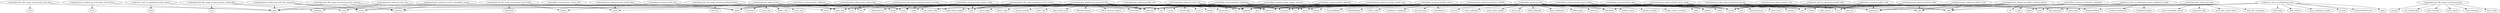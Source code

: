 digraph callgraph {
  "scripts/generate_file_usage_inventory.py:git_tracked_files" -> "run";
  "scripts/generate_file_usage_inventory.py:git_tracked_files" -> "splitlines";
  "scripts/generate_file_usage_inventory.py:git_tracked_files" -> "strip";
  "scripts/generate_file_usage_inventory.py:count_lines" -> "open";
  "scripts/generate_file_usage_inventory.py:count_lines" -> "sum";
  "scripts/generate_file_usage_inventory.py:load_overrides" -> "RuntimeError";
  "scripts/generate_file_usage_inventory.py:load_overrides" -> "exists";
  "scripts/generate_file_usage_inventory.py:load_overrides" -> "get";
  "scripts/generate_file_usage_inventory.py:load_overrides" -> "items";
  "scripts/generate_file_usage_inventory.py:load_overrides" -> "loads";
  "scripts/generate_file_usage_inventory.py:load_overrides" -> "read_text";
  "scripts/generate_file_usage_inventory.py:load_overrides" -> "str";
  "scripts/generate_file_usage_inventory.py:classify" -> "InventoryEntry";
  "scripts/generate_file_usage_inventory.py:classify" -> "count_lines";
  "scripts/generate_file_usage_inventory.py:classify" -> "get";
  "scripts/generate_file_usage_inventory.py:classify" -> "matches";
  "scripts/generate_file_usage_inventory.py:classify" -> "next";
  "scripts/generate_file_usage_inventory.py:write_summary" -> "mkdir";
  "scripts/generate_file_usage_inventory.py:write_summary" -> "open";
  "scripts/generate_file_usage_inventory.py:write_summary" -> "writer";
  "scripts/generate_file_usage_inventory.py:write_summary" -> "writerow";
  "scripts/generate_file_usage_inventory.py:write_totals" -> "dumps";
  "scripts/generate_file_usage_inventory.py:write_totals" -> "setdefault";
  "scripts/generate_file_usage_inventory.py:write_totals" -> "write_text";
  "scripts/generate_file_usage_inventory.py:write_report" -> "get";
  "scripts/generate_file_usage_inventory.py:write_report" -> "join";
  "scripts/generate_file_usage_inventory.py:write_report" -> "loads";
  "scripts/generate_file_usage_inventory.py:write_report" -> "read_text";
  "scripts/generate_file_usage_inventory.py:write_report" -> "write_text";
  "scripts/generate_file_usage_inventory.py:main" -> "classify";
  "scripts/generate_file_usage_inventory.py:main" -> "git_tracked_files";
  "scripts/generate_file_usage_inventory.py:main" -> "load_overrides";
  "scripts/generate_file_usage_inventory.py:main" -> "write_report";
  "scripts/generate_file_usage_inventory.py:main" -> "write_summary";
  "scripts/generate_file_usage_inventory.py:main" -> "write_totals";
  "scripts/generate_file_usage_inventory.py:Rule.matches" -> "any";
  "scripts/generate_file_usage_inventory.py:Rule.matches" -> "fnmatch";
  "scripts/generate_analysis.py:iter_python_files" -> "exists";
  "scripts/generate_analysis.py:iter_python_files" -> "rglob";
  "scripts/generate_analysis.py:load_module_map" -> "as_posix";
  "scripts/generate_analysis.py:load_module_map" -> "relative_to";
  "scripts/generate_analysis.py:load_module_map" -> "replace";
  "scripts/generate_analysis.py:infer_role" -> "startswith";
  "scripts/generate_analysis.py:extract_symbols" -> "append";
  "scripts/generate_analysis.py:extract_symbols" -> "isinstance";
  "scripts/generate_analysis.py:collect_external_imports" -> "add";
  "scripts/generate_analysis.py:collect_external_imports" -> "all";
  "scripts/generate_analysis.py:collect_external_imports" -> "isinstance";
  "scripts/generate_analysis.py:collect_external_imports" -> "set";
  "scripts/generate_analysis.py:collect_external_imports" -> "sorted";
  "scripts/generate_analysis.py:collect_external_imports" -> "split";
  "scripts/generate_analysis.py:collect_external_imports" -> "startswith";
  "scripts/generate_analysis.py:collect_external_imports" -> "walk";
  "scripts/generate_analysis.py:detect_risks" -> "add";
  "scripts/generate_analysis.py:detect_risks" -> "isinstance";
  "scripts/generate_analysis.py:detect_risks" -> "set";
  "scripts/generate_analysis.py:detect_risks" -> "sorted";
  "scripts/generate_analysis.py:detect_risks" -> "walk";
  "scripts/generate_analysis.py:detect_flags" -> "add";
  "scripts/generate_analysis.py:detect_flags" -> "set";
  "scripts/generate_analysis.py:detect_flags" -> "sorted";
  "scripts/generate_analysis.py:summarise_files" -> "ModuleSummary";
  "scripts/generate_analysis.py:summarise_files" -> "append";
  "scripts/generate_analysis.py:summarise_files" -> "as_posix";
  "scripts/generate_analysis.py:summarise_files" -> "collect_external_imports";
  "scripts/generate_analysis.py:summarise_files" -> "detect_flags";
  "scripts/generate_analysis.py:summarise_files" -> "detect_risks";
  "scripts/generate_analysis.py:summarise_files" -> "extract_symbols";
  "scripts/generate_analysis.py:summarise_files" -> "infer_role";
  "scripts/generate_analysis.py:summarise_files" -> "iter_python_files";
  "scripts/generate_analysis.py:summarise_files" -> "join";
  "scripts/generate_analysis.py:summarise_files" -> "list";
  "scripts/generate_analysis.py:summarise_files" -> "load_module_map";
  "scripts/generate_analysis.py:summarise_files" -> "parse";
  "scripts/generate_analysis.py:summarise_files" -> "read_text";
  "scripts/generate_analysis.py:summarise_files" -> "relative_to";
  "scripts/generate_analysis.py:summarise_files" -> "sort";
  "scripts/generate_analysis.py:summarise_files" -> "str";
  "scripts/generate_analysis.py:write_file_summaries" -> "mkdir";
  "scripts/generate_analysis.py:write_file_summaries" -> "open";
  "scripts/generate_analysis.py:write_file_summaries" -> "writer";
  "scripts/generate_analysis.py:write_file_summaries" -> "writerow";
  "scripts/generate_analysis.py:write_data_control_flows" -> "open";
  "scripts/generate_analysis.py:write_data_control_flows" -> "write";
  "scripts/generate_analysis.py:write_traceability_matrix" -> "append";
  "scripts/generate_analysis.py:write_traceability_matrix" -> "items";
  "scripts/generate_analysis.py:write_traceability_matrix" -> "open";
  "scripts/generate_analysis.py:write_traceability_matrix" -> "writer";
  "scripts/generate_analysis.py:write_traceability_matrix" -> "writerow";
  "scripts/generate_analysis.py:main" -> "list";
  "scripts/generate_analysis.py:main" -> "summarise_files";
  "scripts/generate_analysis.py:main" -> "write_data_control_flows";
  "scripts/generate_analysis.py:main" -> "write_file_summaries";
  "scripts/generate_analysis.py:main" -> "write_traceability_matrix";
  "scripts/run_real_cve_playbook.py:load_context" -> "load";
  "scripts/run_real_cve_playbook.py:load_context" -> "open";
  "scripts/run_real_cve_playbook.py:build_table" -> "Table";
  "scripts/run_real_cve_playbook.py:build_table" -> "add_column";
  "scripts/run_real_cve_playbook.py:build_table" -> "add_row";
  "scripts/run_real_cve_playbook.py:build_table" -> "get";
  "scripts/run_real_cve_playbook.py:build_table" -> "join";
  "scripts/run_real_cve_playbook.py:print_compliance_results" -> "ComplianceEngine";
  "scripts/run_real_cve_playbook.py:print_compliance_results" -> "_evaluate_framework";
  "scripts/run_real_cve_playbook.py:print_compliance_results" -> "get";
  "scripts/run_real_cve_playbook.py:print_compliance_results" -> "print";
  "scripts/run_real_cve_playbook.py:print_compliance_results" -> "upper";
  "scripts/run_real_cve_playbook.py:main" -> "ArgumentParser";
  "scripts/run_real_cve_playbook.py:main" -> "Console";
  "scripts/run_real_cve_playbook.py:main" -> "ContextualRiskScorer";
  "scripts/run_real_cve_playbook.py:main" -> "add_argument";
  "scripts/run_real_cve_playbook.py:main" -> "apply";
  "scripts/run_real_cve_playbook.py:main" -> "build_table";
  "scripts/run_real_cve_playbook.py:main" -> "get";
  "scripts/run_real_cve_playbook.py:main" -> "load_context";
  "scripts/run_real_cve_playbook.py:main" -> "parse_args";
  "scripts/run_real_cve_playbook.py:main" -> "print";
  "scripts/run_real_cve_playbook.py:main" -> "print_compliance_results";
  "scripts/generate_index.py:iter_python_files" -> "any";
  "scripts/generate_index.py:iter_python_files" -> "as_posix";
  "scripts/generate_index.py:iter_python_files" -> "exists";
  "scripts/generate_index.py:iter_python_files" -> "relative_to";
  "scripts/generate_index.py:iter_python_files" -> "rglob";
  "scripts/generate_index.py:iter_python_files" -> "startswith";
  "scripts/generate_index.py:count_sloc" -> "read_text";
  "scripts/generate_index.py:count_sloc" -> "splitlines";
  "scripts/generate_index.py:count_sloc" -> "startswith";
  "scripts/generate_index.py:count_sloc" -> "strip";
  "scripts/generate_index.py:detect_role" -> "get";
  "scripts/generate_index.py:build_import_graph" -> "add";
  "scripts/generate_index.py:build_import_graph" -> "as_posix";
  "scripts/generate_index.py:build_import_graph" -> "defaultdict";
  "scripts/generate_index.py:build_import_graph" -> "isinstance";
  "scripts/generate_index.py:build_import_graph" -> "parse";
  "scripts/generate_index.py:build_import_graph" -> "read_text";
  "scripts/generate_index.py:build_import_graph" -> "relative_to";
  "scripts/generate_index.py:build_import_graph" -> "replace";
  "scripts/generate_index.py:build_import_graph" -> "set";
  "scripts/generate_index.py:build_import_graph" -> "sorted";
  "scripts/generate_index.py:build_import_graph" -> "str";
  "scripts/generate_index.py:build_import_graph" -> "walk";
  "scripts/generate_index.py:write_tree" -> "any";
  "scripts/generate_index.py:write_tree" -> "append";
  "scripts/generate_index.py:write_tree" -> "as_posix";
  "scripts/generate_index.py:write_tree" -> "enumerate";
  "scripts/generate_index.py:write_tree" -> "is_dir";
  "scripts/generate_index.py:write_tree" -> "iterdir";
  "scripts/generate_index.py:write_tree" -> "join";
  "scripts/generate_index.py:write_tree" -> "len";
  "scripts/generate_index.py:write_tree" -> "relative_to";
  "scripts/generate_index.py:write_tree" -> "rstrip";
  "scripts/generate_index.py:write_tree" -> "should_skip";
  "scripts/generate_index.py:write_tree" -> "sorted";
  "scripts/generate_index.py:write_tree" -> "startswith";
  "scripts/generate_index.py:write_tree" -> "walk";
  "scripts/generate_index.py:write_tree" -> "write_text";
  "scripts/generate_index.py:main" -> "append";
  "scripts/generate_index.py:main" -> "as_posix";
  "scripts/generate_index.py:main" -> "build_import_graph";
  "scripts/generate_index.py:main" -> "count_sloc";
  "scripts/generate_index.py:main" -> "detect_role";
  "scripts/generate_index.py:main" -> "dump";
  "scripts/generate_index.py:main" -> "iter_python_files";
  "scripts/generate_index.py:main" -> "list";
  "scripts/generate_index.py:main" -> "mkdir";
  "scripts/generate_index.py:main" -> "open";
  "scripts/generate_index.py:main" -> "relative_to";
  "scripts/generate_index.py:main" -> "sort";
  "scripts/generate_index.py:main" -> "write_tree";
  "scripts/generate_index.py:main" -> "writer";
  "scripts/generate_index.py:main" -> "writerow";
  "scripts/generate_index.py:main" -> "writerows";
  "scripts/deep_review.py:iter_python_files" -> "rglob";
  "scripts/deep_review.py:cyclomatic_complexity" -> "isinstance";
  "scripts/deep_review.py:cyclomatic_complexity" -> "walk";
  "scripts/deep_review.py:collect_calls" -> "append";
  "scripts/deep_review.py:collect_calls" -> "isinstance";
  "scripts/deep_review.py:collect_calls" -> "set";
  "scripts/deep_review.py:collect_calls" -> "sorted";
  "scripts/deep_review.py:collect_calls" -> "walk";
  "scripts/deep_review.py:module_report" -> "ClassReport";
  "scripts/deep_review.py:module_report" -> "FunctionReport";
  "scripts/deep_review.py:module_report" -> "ModuleReport";
  "scripts/deep_review.py:module_report" -> "append";
  "scripts/deep_review.py:module_report" -> "collect_calls";
  "scripts/deep_review.py:module_report" -> "cyclomatic_complexity";
  "scripts/deep_review.py:module_report" -> "get_docstring";
  "scripts/deep_review.py:module_report" -> "getattr";
  "scripts/deep_review.py:module_report" -> "isinstance";
  "scripts/deep_review.py:module_report" -> "parse";
  "scripts/deep_review.py:module_report" -> "read_text";
  "scripts/deep_review.py:module_report" -> "set";
  "scripts/deep_review.py:module_report" -> "sorted";
  "scripts/deep_review.py:module_report" -> "str";
  "scripts/deep_review.py:build_import_graph" -> "add";
  "scripts/deep_review.py:build_import_graph" -> "as_posix";
  "scripts/deep_review.py:build_import_graph" -> "defaultdict";
  "scripts/deep_review.py:build_import_graph" -> "relative_to";
  "scripts/deep_review.py:build_import_graph" -> "replace";
  "scripts/deep_review.py:build_import_graph" -> "rsplit";
  "scripts/deep_review.py:write_import_graph" -> "append";
  "scripts/deep_review.py:write_import_graph" -> "items";
  "scripts/deep_review.py:write_import_graph" -> "join";
  "scripts/deep_review.py:write_import_graph" -> "mkdir";
  "scripts/deep_review.py:write_import_graph" -> "set";
  "scripts/deep_review.py:write_import_graph" -> "sorted";
  "scripts/deep_review.py:write_import_graph" -> "write_text";
  "scripts/deep_review.py:build_callgraph" -> "append";
  "scripts/deep_review.py:build_callgraph" -> "as_posix";
  "scripts/deep_review.py:build_callgraph" -> "defaultdict";
  "scripts/deep_review.py:build_callgraph" -> "relative_to";
  "scripts/deep_review.py:write_callgraph" -> "append";
  "scripts/deep_review.py:write_callgraph" -> "items";
  "scripts/deep_review.py:write_callgraph" -> "join";
  "scripts/deep_review.py:write_callgraph" -> "mkdir";
  "scripts/deep_review.py:write_callgraph" -> "write_text";
  "scripts/deep_review.py:detect_duplicates" -> "append";
  "scripts/deep_review.py:detect_duplicates" -> "as_posix";
  "scripts/deep_review.py:detect_duplicates" -> "defaultdict";
  "scripts/deep_review.py:detect_duplicates" -> "dump";
  "scripts/deep_review.py:detect_duplicates" -> "enumerate";
  "scripts/deep_review.py:detect_duplicates" -> "items";
  "scripts/deep_review.py:detect_duplicates" -> "len";
  "scripts/deep_review.py:detect_duplicates" -> "parse";
  "scripts/deep_review.py:detect_duplicates" -> "read_text";
  "scripts/deep_review.py:detect_duplicates" -> "relative_to";
  "scripts/deep_review.py:stage_runner_overview" -> "append";
  "scripts/deep_review.py:stage_runner_overview" -> "dict";
  "scripts/deep_review.py:stage_runner_overview" -> "get";
  "scripts/deep_review.py:stage_runner_overview" -> "getattr";
  "scripts/deep_review.py:stage_runner_overview" -> "items";
  "scripts/deep_review.py:stage_runner_overview" -> "len";
  "scripts/deep_review.py:detect_gaps" -> "read_text";
  "scripts/deep_review.py:detect_gaps" -> "set";
  "scripts/deep_review.py:detect_gaps" -> "sorted";
  "scripts/deep_review.py:detect_gaps" -> "values";
  "scripts/deep_review.py:write_json" -> "dumps";
  "scripts/deep_review.py:write_json" -> "mkdir";
  "scripts/deep_review.py:write_json" -> "write_text";
  "scripts/deep_review.py:main" -> "ArgumentParser";
  "scripts/deep_review.py:main" -> "add_argument";
  "scripts/deep_review.py:main" -> "append";
  "scripts/deep_review.py:main" -> "as_posix";
  "scripts/deep_review.py:main" -> "build_callgraph";
  "scripts/deep_review.py:main" -> "build_import_graph";
  "scripts/deep_review.py:main" -> "detect_duplicates";
  "scripts/deep_review.py:main" -> "detect_gaps";
  "scripts/deep_review.py:main" -> "isoformat";
  "scripts/deep_review.py:main" -> "iter_python_files";
  "scripts/deep_review.py:main" -> "mkdir";
  "scripts/deep_review.py:main" -> "module_report";
  "scripts/deep_review.py:main" -> "parse_args";
  "scripts/deep_review.py:main" -> "print";
  "scripts/deep_review.py:main" -> "relative_to";
  "scripts/deep_review.py:main" -> "serialise_module";
  "scripts/deep_review.py:main" -> "stage_runner_overview";
  "scripts/deep_review.py:main" -> "utcnow";
  "scripts/deep_review.py:main" -> "write_callgraph";
  "scripts/deep_review.py:main" -> "write_import_graph";
  "scripts/deep_review.py:main" -> "write_json";
}
